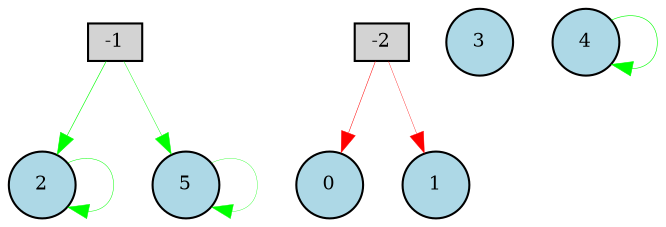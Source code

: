 digraph {
	node [fontsize=9 height=0.2 shape=circle width=0.2]
	-1 [fillcolor=lightgray shape=box style=filled]
	-2 [fillcolor=lightgray shape=box style=filled]
	0 [fillcolor=lightblue style=filled]
	1 [fillcolor=lightblue style=filled]
	2 [fillcolor=lightblue style=filled]
	3 [fillcolor=lightblue style=filled]
	4 [fillcolor=lightblue style=filled]
	5 [fillcolor=lightblue style=filled]
	-2 -> 1 [color=red penwidth=0.170483950256 style=solid]
	4 -> 4 [color=green penwidth=0.29177692549 style=solid]
	5 -> 5 [color=green penwidth=0.162142710362 style=solid]
	-1 -> 2 [color=green penwidth=0.3 style=solid]
	-1 -> 5 [color=green penwidth=0.206560583886 style=solid]
	2 -> 2 [color=green penwidth=0.233475496736 style=solid]
	-2 -> 0 [color=red penwidth=0.241820964428 style=solid]
}
